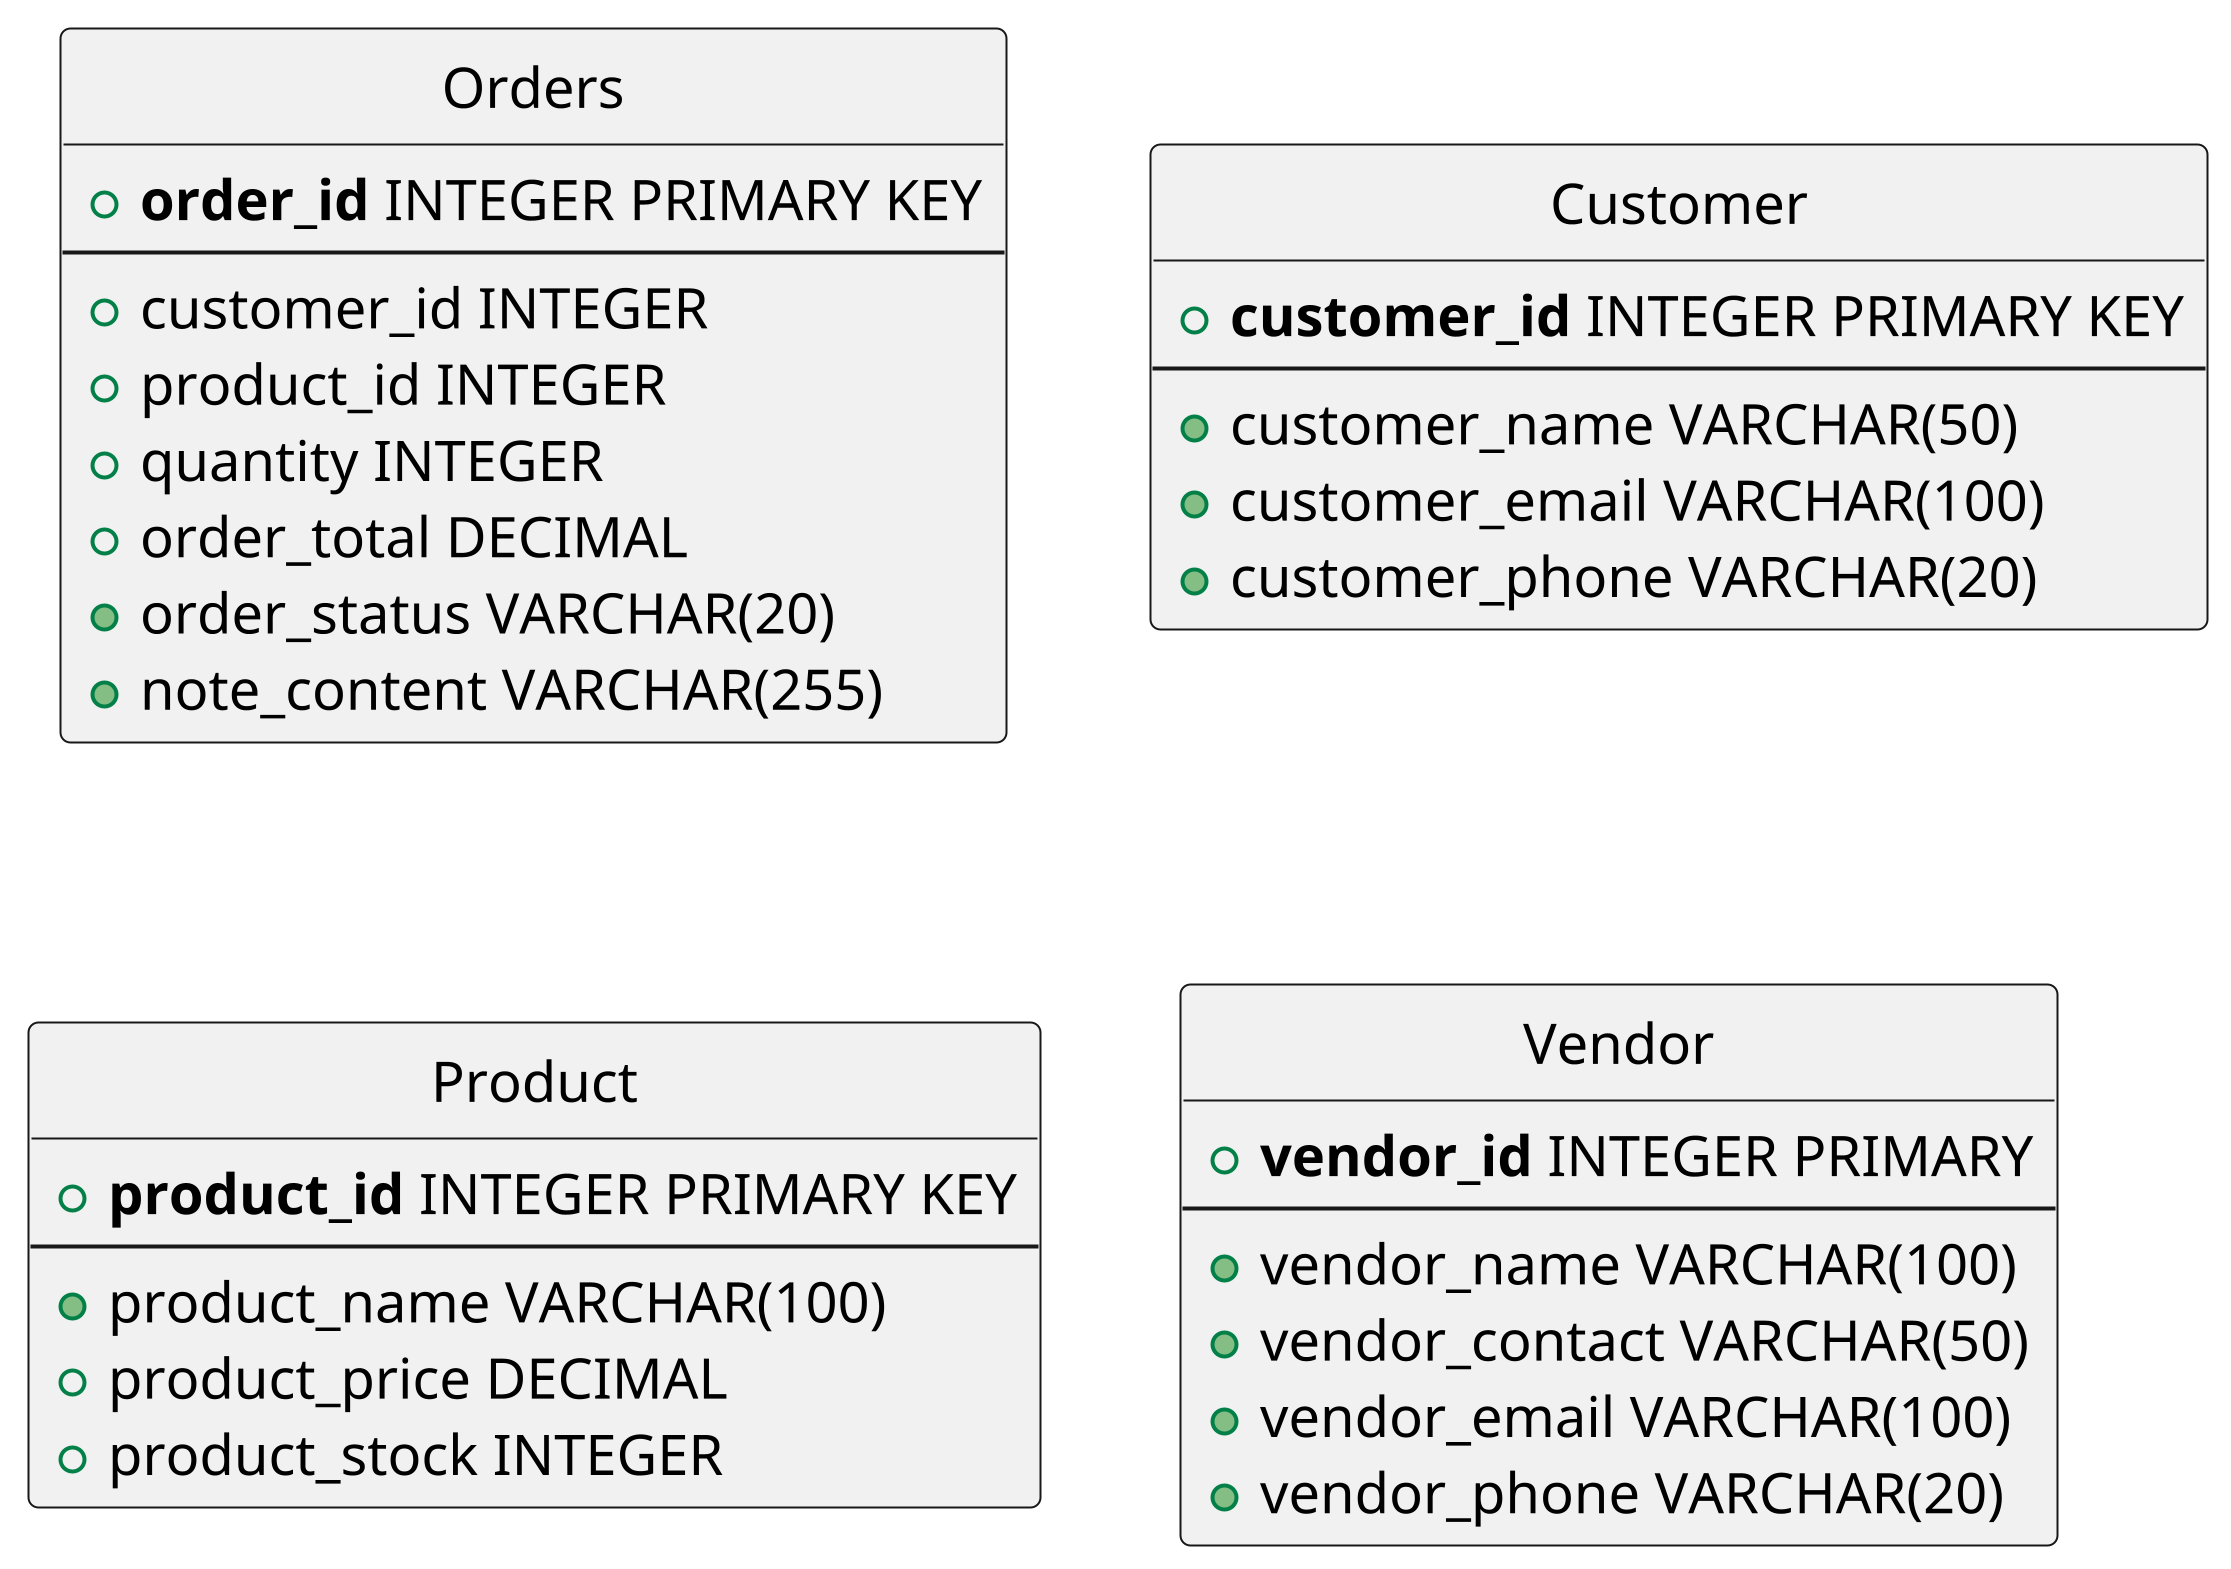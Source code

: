 @startuml

scale 5

hide circle

entity Orders {
    +**order_id** INTEGER PRIMARY KEY
    ---
    +customer_id INTEGER
    +product_id INTEGER
    +quantity INTEGER
    +order_total DECIMAL
    +order_status VARCHAR(20)
    +note_content VARCHAR(255)
}

entity Customer {
    +**customer_id** INTEGER PRIMARY KEY
    ---
    +customer_name VARCHAR(50)
    +customer_email VARCHAR(100)
    +customer_phone VARCHAR(20)
}

entity Product {
    +**product_id** INTEGER PRIMARY KEY
    ---
    +product_name VARCHAR(100)
    +product_price DECIMAL
    +product_stock INTEGER
}

entity Vendor {
    +**vendor_id** INTEGER PRIMARY 
    ---
    +vendor_name VARCHAR(100)
    +vendor_contact VARCHAR(50)
    +vendor_email VARCHAR(100)
    +vendor_phone VARCHAR(20)
}

@enduml
